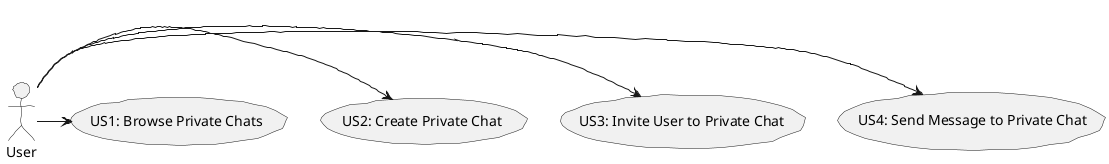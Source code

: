 @startuml  us.png
skinparam handwritten true
skinparam monochrome true
skinparam packageStyle rect
skinparam defaultFontName FG Virgil
skinparam shadowing false

User -> (US4: Send Message to Private Chat)
User -> (US3: Invite User to Private Chat)
User -> (US2: Create Private Chat)
User -> (US1: Browse Private Chats)


@enduml
